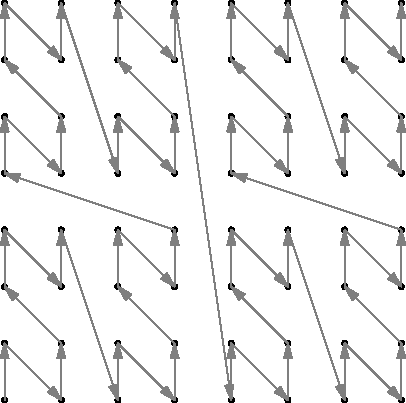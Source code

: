 unitsize(1cm);
int size = 8;
for (int x = 0; x < size; ++x) {
  for (int y = 0; y < size; ++y) {
    dot((x, y));
  }
}

pair unpair(int i) {
  int x = 0;
  int y = 0;
  bool on_x = false;
  int out_mask = 1;
  while (i != 0) {
    if (i % 2 != 0) {
      if (on_x) {
        x += out_mask;
      } else {
        y += out_mask;
      }
    }
    if (on_x) {
      on_x = false;
      out_mask *= 2;
    } else {
      on_x = true;
    }
    i #= 2;
  }
  return (x, y);
}

path boundary = box((-0.5, -0.5), (size + 0.5, size + 0.5));
pair previous = (0, 0);
for (int i = 1; i < size * size; ++i) {
  pair next = unpair(i);
  bool previous_in_range = previous.x <= size && previous.y <= size;
  bool next_in_range = next.x <= size && next.y <= size;
  if (previous_in_range && next_in_range) {
      draw(previous -- next, arrow=Arrow, gray);
  } else {
      draw(previous -- next, gray+Dotted());
  }
  previous = next;
}
clip(boundary);
